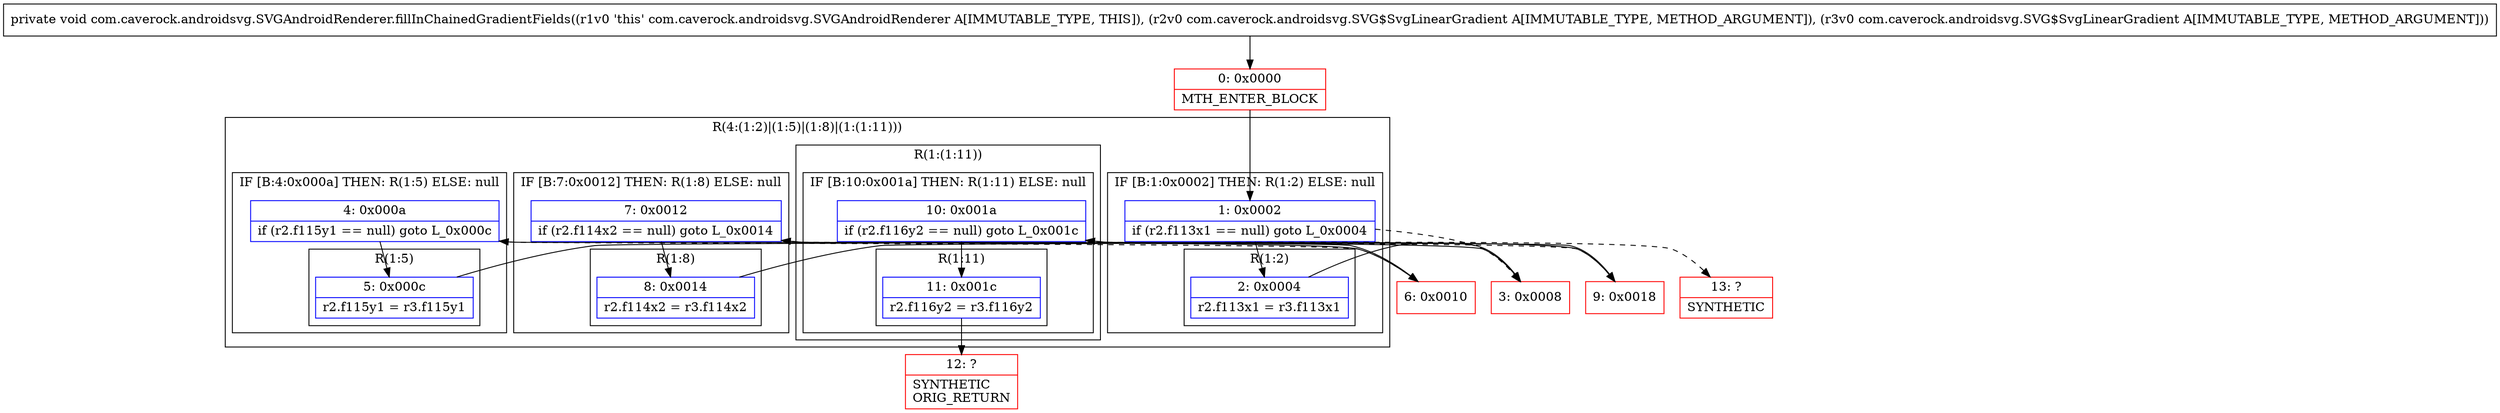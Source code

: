 digraph "CFG forcom.caverock.androidsvg.SVGAndroidRenderer.fillInChainedGradientFields(Lcom\/caverock\/androidsvg\/SVG$SvgLinearGradient;Lcom\/caverock\/androidsvg\/SVG$SvgLinearGradient;)V" {
subgraph cluster_Region_158170948 {
label = "R(4:(1:2)|(1:5)|(1:8)|(1:(1:11)))";
node [shape=record,color=blue];
subgraph cluster_IfRegion_2137820725 {
label = "IF [B:1:0x0002] THEN: R(1:2) ELSE: null";
node [shape=record,color=blue];
Node_1 [shape=record,label="{1\:\ 0x0002|if (r2.f113x1 == null) goto L_0x0004\l}"];
subgraph cluster_Region_212499334 {
label = "R(1:2)";
node [shape=record,color=blue];
Node_2 [shape=record,label="{2\:\ 0x0004|r2.f113x1 = r3.f113x1\l}"];
}
}
subgraph cluster_IfRegion_1329467052 {
label = "IF [B:4:0x000a] THEN: R(1:5) ELSE: null";
node [shape=record,color=blue];
Node_4 [shape=record,label="{4\:\ 0x000a|if (r2.f115y1 == null) goto L_0x000c\l}"];
subgraph cluster_Region_768331600 {
label = "R(1:5)";
node [shape=record,color=blue];
Node_5 [shape=record,label="{5\:\ 0x000c|r2.f115y1 = r3.f115y1\l}"];
}
}
subgraph cluster_IfRegion_919466490 {
label = "IF [B:7:0x0012] THEN: R(1:8) ELSE: null";
node [shape=record,color=blue];
Node_7 [shape=record,label="{7\:\ 0x0012|if (r2.f114x2 == null) goto L_0x0014\l}"];
subgraph cluster_Region_1768213230 {
label = "R(1:8)";
node [shape=record,color=blue];
Node_8 [shape=record,label="{8\:\ 0x0014|r2.f114x2 = r3.f114x2\l}"];
}
}
subgraph cluster_Region_1452339712 {
label = "R(1:(1:11))";
node [shape=record,color=blue];
subgraph cluster_IfRegion_626132685 {
label = "IF [B:10:0x001a] THEN: R(1:11) ELSE: null";
node [shape=record,color=blue];
Node_10 [shape=record,label="{10\:\ 0x001a|if (r2.f116y2 == null) goto L_0x001c\l}"];
subgraph cluster_Region_2085183932 {
label = "R(1:11)";
node [shape=record,color=blue];
Node_11 [shape=record,label="{11\:\ 0x001c|r2.f116y2 = r3.f116y2\l}"];
}
}
}
}
Node_0 [shape=record,color=red,label="{0\:\ 0x0000|MTH_ENTER_BLOCK\l}"];
Node_3 [shape=record,color=red,label="{3\:\ 0x0008}"];
Node_6 [shape=record,color=red,label="{6\:\ 0x0010}"];
Node_9 [shape=record,color=red,label="{9\:\ 0x0018}"];
Node_12 [shape=record,color=red,label="{12\:\ ?|SYNTHETIC\lORIG_RETURN\l}"];
Node_13 [shape=record,color=red,label="{13\:\ ?|SYNTHETIC\l}"];
MethodNode[shape=record,label="{private void com.caverock.androidsvg.SVGAndroidRenderer.fillInChainedGradientFields((r1v0 'this' com.caverock.androidsvg.SVGAndroidRenderer A[IMMUTABLE_TYPE, THIS]), (r2v0 com.caverock.androidsvg.SVG$SvgLinearGradient A[IMMUTABLE_TYPE, METHOD_ARGUMENT]), (r3v0 com.caverock.androidsvg.SVG$SvgLinearGradient A[IMMUTABLE_TYPE, METHOD_ARGUMENT])) }"];
MethodNode -> Node_0;
Node_1 -> Node_2;
Node_1 -> Node_3[style=dashed];
Node_2 -> Node_3;
Node_4 -> Node_5;
Node_4 -> Node_6[style=dashed];
Node_5 -> Node_6;
Node_7 -> Node_8;
Node_7 -> Node_9[style=dashed];
Node_8 -> Node_9;
Node_10 -> Node_11;
Node_10 -> Node_13[style=dashed];
Node_11 -> Node_12;
Node_0 -> Node_1;
Node_3 -> Node_4;
Node_6 -> Node_7;
Node_9 -> Node_10;
}

